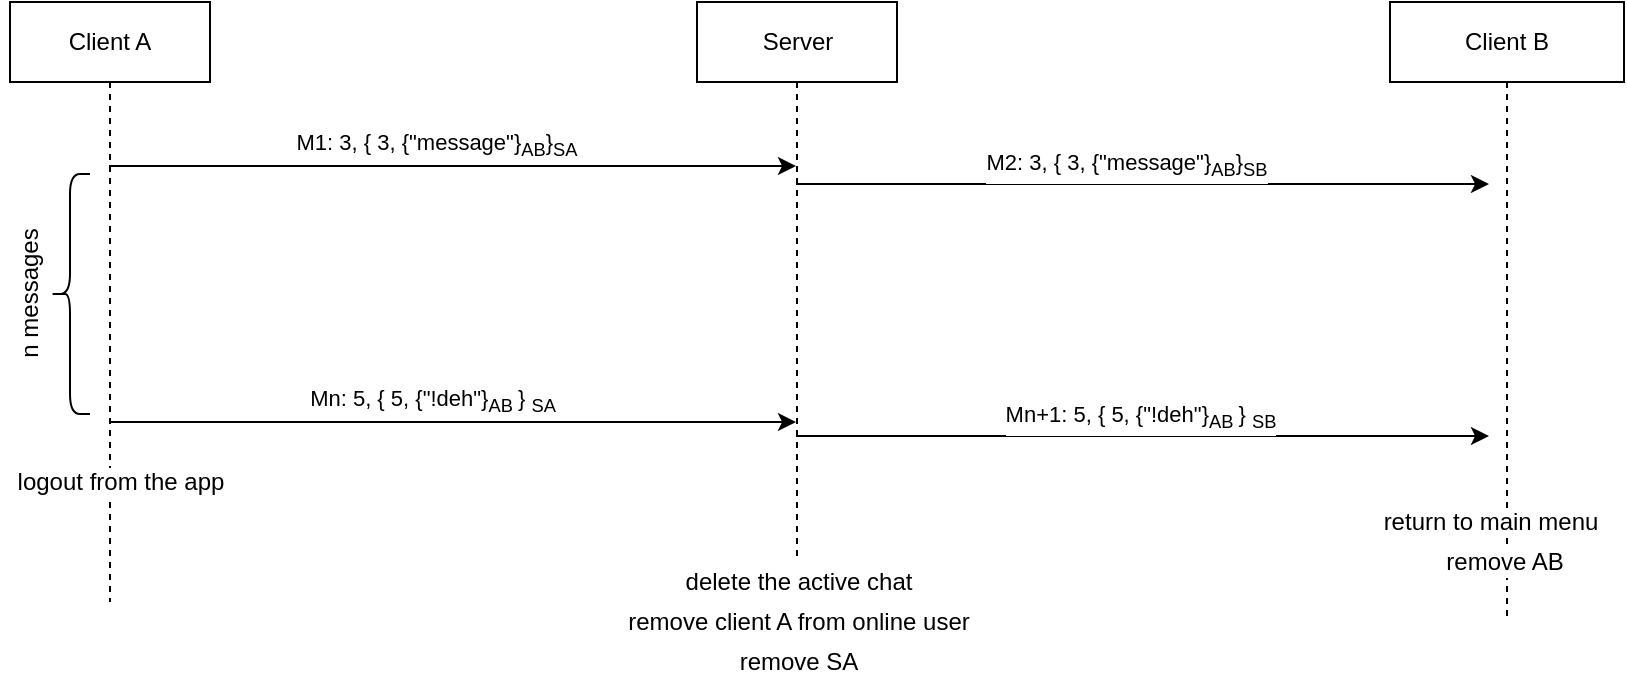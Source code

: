 <mxfile version="14.7.7" type="github"><diagram id="6ir-iUJybDonLYdV4ZPh" name="Page-1"><mxGraphModel dx="1240" dy="657" grid="1" gridSize="10" guides="1" tooltips="1" connect="1" arrows="1" fold="1" page="1" pageScale="1" pageWidth="827" pageHeight="1169" math="0" shadow="0"><root><mxCell id="0"/><mxCell id="1" parent="0"/><mxCell id="FarxpKgZHKkkfBqwm3aO-5" value="Client A" style="shape=umlLifeline;perimeter=lifelinePerimeter;whiteSpace=wrap;html=1;container=1;collapsible=0;recursiveResize=0;outlineConnect=0;" parent="1" vertex="1"><mxGeometry x="20" y="30" width="100" height="300" as="geometry"/></mxCell><mxCell id="FarxpKgZHKkkfBqwm3aO-7" value="Server" style="shape=umlLifeline;perimeter=lifelinePerimeter;whiteSpace=wrap;html=1;container=1;collapsible=0;recursiveResize=0;outlineConnect=0;" parent="1" vertex="1"><mxGeometry x="363.5" y="30" width="100" height="280" as="geometry"/></mxCell><mxCell id="ew0XSLaMeLpF_alBr4-t-1" value="Client B" style="shape=umlLifeline;perimeter=lifelinePerimeter;whiteSpace=wrap;html=1;container=1;collapsible=0;recursiveResize=0;outlineConnect=0;" parent="1" vertex="1"><mxGeometry x="710" y="30" width="117" height="310" as="geometry"/></mxCell><mxCell id="YKbFxFgqCVOi-oBd9TnE-9" value="remove AB" style="text;html=1;align=center;verticalAlign=middle;resizable=0;points=[];autosize=1;strokeColor=none;labelBackgroundColor=#ffffff;" vertex="1" parent="ew0XSLaMeLpF_alBr4-t-1"><mxGeometry x="22" y="270" width="70" height="20" as="geometry"/></mxCell><mxCell id="ew0XSLaMeLpF_alBr4-t-2" value="" style="endArrow=classic;html=1;" parent="1" edge="1"><mxGeometry width="50" height="50" relative="1" as="geometry"><mxPoint x="69.5" y="112" as="sourcePoint"/><mxPoint x="413" y="112" as="targetPoint"/></mxGeometry></mxCell><mxCell id="ew0XSLaMeLpF_alBr4-t-9" value="M1: 3, { 3, {&quot;message&quot;}&lt;sub&gt;AB&lt;/sub&gt;}&lt;sub&gt;SA&lt;/sub&gt;" style="edgeLabel;html=1;align=center;verticalAlign=middle;resizable=0;points=[];" parent="ew0XSLaMeLpF_alBr4-t-2" vertex="1" connectable="0"><mxGeometry x="-0.06" y="-1" relative="1" as="geometry"><mxPoint x="2" y="-11" as="offset"/></mxGeometry></mxCell><mxCell id="ew0XSLaMeLpF_alBr4-t-3" value="" style="endArrow=classic;html=1;" parent="1" edge="1"><mxGeometry width="50" height="50" relative="1" as="geometry"><mxPoint x="69.5" y="240" as="sourcePoint"/><mxPoint x="413" y="240" as="targetPoint"/></mxGeometry></mxCell><mxCell id="YKbFxFgqCVOi-oBd9TnE-3" value="Mn: 5, { 5, {&quot;!deh&quot;}&lt;sub&gt;AB &lt;/sub&gt;} &lt;sub&gt;SA&lt;/sub&gt;" style="edgeLabel;html=1;align=center;verticalAlign=middle;resizable=0;points=[];" vertex="1" connectable="0" parent="ew0XSLaMeLpF_alBr4-t-3"><mxGeometry x="-0.24" y="2" relative="1" as="geometry"><mxPoint x="31" y="-8" as="offset"/></mxGeometry></mxCell><mxCell id="ew0XSLaMeLpF_alBr4-t-5" value="" style="endArrow=classic;html=1;" parent="1" edge="1"><mxGeometry width="50" height="50" relative="1" as="geometry"><mxPoint x="413" y="121" as="sourcePoint"/><mxPoint x="759.5" y="121" as="targetPoint"/></mxGeometry></mxCell><mxCell id="ew0XSLaMeLpF_alBr4-t-11" value="M2: 3, { 3, {&quot;message&quot;}&lt;sub&gt;AB&lt;/sub&gt;}&lt;sub&gt;SB&lt;/sub&gt;" style="edgeLabel;html=1;align=center;verticalAlign=middle;resizable=0;points=[];" parent="ew0XSLaMeLpF_alBr4-t-5" vertex="1" connectable="0"><mxGeometry x="-0.047" y="-2" relative="1" as="geometry"><mxPoint y="-11" as="offset"/></mxGeometry></mxCell><mxCell id="ew0XSLaMeLpF_alBr4-t-7" value="" style="endArrow=classic;html=1;" parent="1" edge="1"><mxGeometry width="50" height="50" relative="1" as="geometry"><mxPoint x="413" y="247" as="sourcePoint"/><mxPoint x="759.5" y="247" as="targetPoint"/></mxGeometry></mxCell><mxCell id="YKbFxFgqCVOi-oBd9TnE-4" value="Mn+1: 5, { 5, {&quot;!deh&quot;}&lt;sub&gt;AB&amp;nbsp;&lt;/sub&gt;}&amp;nbsp;&lt;sub&gt;SB&lt;/sub&gt;" style="edgeLabel;html=1;align=center;verticalAlign=middle;resizable=0;points=[];" vertex="1" connectable="0" parent="ew0XSLaMeLpF_alBr4-t-7"><mxGeometry x="-0.065" y="-1" relative="1" as="geometry"><mxPoint x="10" y="-10" as="offset"/></mxGeometry></mxCell><mxCell id="ew0XSLaMeLpF_alBr4-t-17" value="delete the active chat" style="text;html=1;align=center;verticalAlign=middle;resizable=0;points=[];autosize=1;strokeColor=none;" parent="1" vertex="1"><mxGeometry x="348.5" y="310" width="130" height="20" as="geometry"/></mxCell><mxCell id="YKbFxFgqCVOi-oBd9TnE-1" value="" style="shape=curlyBracket;whiteSpace=wrap;html=1;rounded=1;" vertex="1" parent="1"><mxGeometry x="40" y="116" width="20" height="120" as="geometry"/></mxCell><mxCell id="YKbFxFgqCVOi-oBd9TnE-2" value="n messages" style="text;html=1;align=center;verticalAlign=middle;resizable=0;points=[];autosize=1;strokeColor=none;portConstraintRotation=1;rotation=-90;" vertex="1" parent="1"><mxGeometry x="-10" y="166" width="80" height="20" as="geometry"/></mxCell><mxCell id="YKbFxFgqCVOi-oBd9TnE-5" value="remove client A from online user" style="text;html=1;align=center;verticalAlign=middle;resizable=0;points=[];autosize=1;strokeColor=none;" vertex="1" parent="1"><mxGeometry x="319" y="330" width="190" height="20" as="geometry"/></mxCell><mxCell id="YKbFxFgqCVOi-oBd9TnE-6" value="logout from the app" style="text;html=1;align=center;verticalAlign=middle;resizable=0;points=[];autosize=1;strokeColor=none;labelBackgroundColor=#ffffff;" vertex="1" parent="1"><mxGeometry x="15" y="260" width="120" height="20" as="geometry"/></mxCell><mxCell id="YKbFxFgqCVOi-oBd9TnE-7" value="return to main menu" style="text;html=1;align=center;verticalAlign=middle;resizable=0;points=[];autosize=1;strokeColor=none;labelBackgroundColor=#ffffff;" vertex="1" parent="1"><mxGeometry x="700" y="280" width="120" height="20" as="geometry"/></mxCell><mxCell id="YKbFxFgqCVOi-oBd9TnE-8" value="remove SA" style="text;html=1;align=center;verticalAlign=middle;resizable=0;points=[];autosize=1;strokeColor=none;" vertex="1" parent="1"><mxGeometry x="379" y="350" width="70" height="20" as="geometry"/></mxCell></root></mxGraphModel></diagram></mxfile>